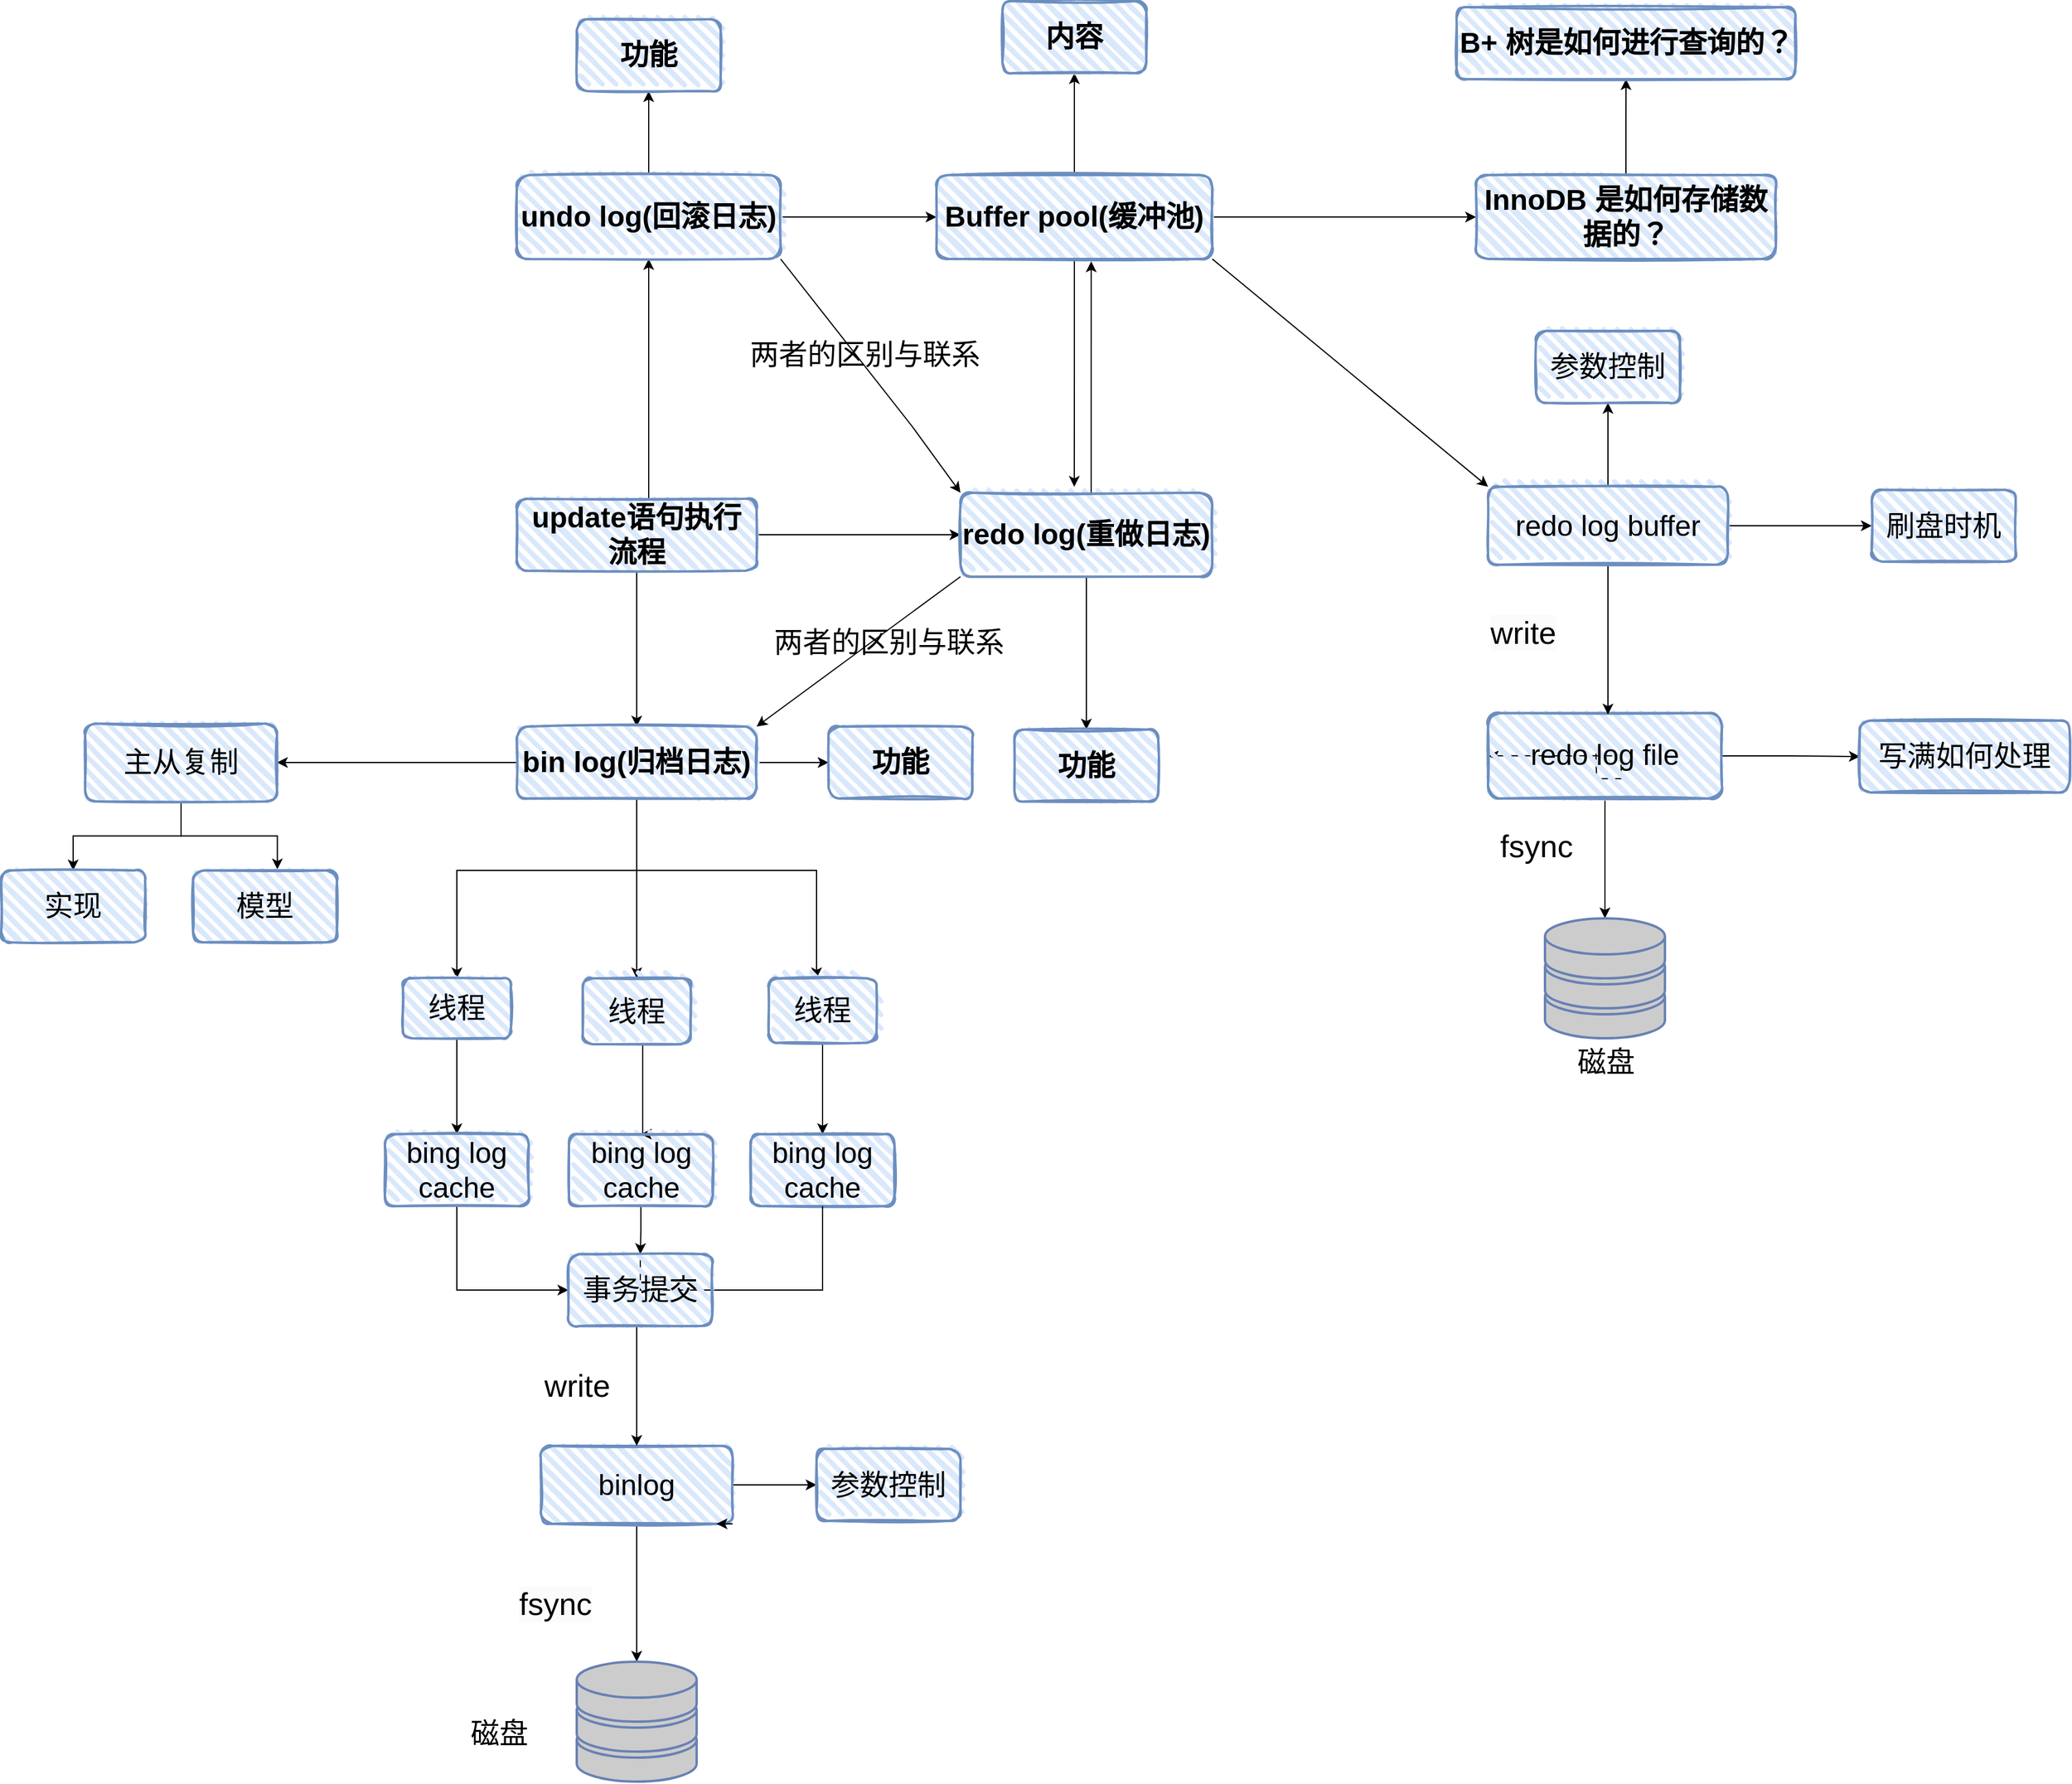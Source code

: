 <mxfile version="20.8.16" type="github">
  <diagram id="e7usdUpXo5iLbDfutmgl" name="第 1 页">
    <mxGraphModel dx="3084" dy="2359" grid="1" gridSize="10" guides="1" tooltips="1" connect="1" arrows="1" fold="1" page="1" pageScale="1" pageWidth="827" pageHeight="1169" math="0" shadow="0">
      <root>
        <mxCell id="0" />
        <mxCell id="1" parent="0" />
        <mxCell id="0c3AmFxdO18scSqZdb3u-10" style="edgeStyle=orthogonalEdgeStyle;rounded=0;orthogonalLoop=1;jettySize=auto;html=1;entryX=0.5;entryY=1;entryDx=0;entryDy=0;" parent="1" source="0c3AmFxdO18scSqZdb3u-2" target="0c3AmFxdO18scSqZdb3u-4" edge="1">
          <mxGeometry relative="1" as="geometry">
            <Array as="points">
              <mxPoint x="420" y="230" />
              <mxPoint x="420" y="230" />
            </Array>
          </mxGeometry>
        </mxCell>
        <mxCell id="0c3AmFxdO18scSqZdb3u-11" style="edgeStyle=orthogonalEdgeStyle;rounded=0;orthogonalLoop=1;jettySize=auto;html=1;entryX=0;entryY=0.5;entryDx=0;entryDy=0;" parent="1" source="0c3AmFxdO18scSqZdb3u-2" target="0c3AmFxdO18scSqZdb3u-6" edge="1">
          <mxGeometry relative="1" as="geometry" />
        </mxCell>
        <mxCell id="LtfJeAL9DBpkxnp7Dvny-33" style="edgeStyle=orthogonalEdgeStyle;rounded=0;orthogonalLoop=1;jettySize=auto;html=1;entryX=0.5;entryY=0;entryDx=0;entryDy=0;fontSize=24;" edge="1" parent="1" source="0c3AmFxdO18scSqZdb3u-2" target="ASMzy9aAmaaJTqnwQeLn-1">
          <mxGeometry relative="1" as="geometry" />
        </mxCell>
        <mxCell id="0c3AmFxdO18scSqZdb3u-2" value="update语句执行流程" style="rounded=1;whiteSpace=wrap;html=1;strokeWidth=2;fillWeight=4;hachureGap=8;hachureAngle=45;fillColor=#dae8fc;sketch=1;glass=0;strokeColor=#6c8ebf;fontSize=24;fontStyle=1" parent="1" vertex="1">
          <mxGeometry x="310" y="290" width="200" height="60" as="geometry" />
        </mxCell>
        <mxCell id="0c3AmFxdO18scSqZdb3u-12" style="edgeStyle=orthogonalEdgeStyle;rounded=0;orthogonalLoop=1;jettySize=auto;html=1;entryX=0;entryY=0.5;entryDx=0;entryDy=0;" parent="1" source="0c3AmFxdO18scSqZdb3u-4" target="0c3AmFxdO18scSqZdb3u-9" edge="1">
          <mxGeometry relative="1" as="geometry" />
        </mxCell>
        <mxCell id="LtfJeAL9DBpkxnp7Dvny-20" value="" style="edgeStyle=orthogonalEdgeStyle;rounded=0;orthogonalLoop=1;jettySize=auto;html=1;" edge="1" parent="1" source="0c3AmFxdO18scSqZdb3u-4" target="LtfJeAL9DBpkxnp7Dvny-19">
          <mxGeometry relative="1" as="geometry" />
        </mxCell>
        <mxCell id="0c3AmFxdO18scSqZdb3u-4" value="undo log(回滚日志)" style="rounded=1;whiteSpace=wrap;html=1;strokeWidth=2;fillWeight=4;hachureGap=8;hachureAngle=45;fillColor=#dae8fc;sketch=1;glass=0;strokeColor=#6c8ebf;fontSize=24;fontStyle=1" parent="1" vertex="1">
          <mxGeometry x="310" y="20" width="220" height="70" as="geometry" />
        </mxCell>
        <mxCell id="0c3AmFxdO18scSqZdb3u-50" style="edgeStyle=orthogonalEdgeStyle;rounded=0;orthogonalLoop=1;jettySize=auto;html=1;entryX=0.561;entryY=1.029;entryDx=0;entryDy=0;entryPerimeter=0;fontSize=24;" parent="1" source="0c3AmFxdO18scSqZdb3u-6" target="0c3AmFxdO18scSqZdb3u-9" edge="1">
          <mxGeometry relative="1" as="geometry">
            <Array as="points">
              <mxPoint x="789" y="230" />
              <mxPoint x="789" y="230" />
            </Array>
          </mxGeometry>
        </mxCell>
        <mxCell id="LtfJeAL9DBpkxnp7Dvny-28" value="" style="edgeStyle=orthogonalEdgeStyle;rounded=0;orthogonalLoop=1;jettySize=auto;html=1;fontSize=24;" edge="1" parent="1" source="0c3AmFxdO18scSqZdb3u-6" target="LtfJeAL9DBpkxnp7Dvny-27">
          <mxGeometry relative="1" as="geometry" />
        </mxCell>
        <mxCell id="0c3AmFxdO18scSqZdb3u-6" value="redo log(重做日志)" style="rounded=1;whiteSpace=wrap;html=1;strokeWidth=2;fillWeight=4;hachureGap=8;hachureAngle=45;fillColor=#dae8fc;sketch=1;glass=0;strokeColor=#6c8ebf;fontSize=24;fontStyle=1" parent="1" vertex="1">
          <mxGeometry x="680" y="285" width="210" height="70" as="geometry" />
        </mxCell>
        <mxCell id="0c3AmFxdO18scSqZdb3u-14" value="" style="edgeStyle=orthogonalEdgeStyle;rounded=0;orthogonalLoop=1;jettySize=auto;html=1;" parent="1" source="0c3AmFxdO18scSqZdb3u-9" target="0c3AmFxdO18scSqZdb3u-13" edge="1">
          <mxGeometry relative="1" as="geometry" />
        </mxCell>
        <mxCell id="0c3AmFxdO18scSqZdb3u-19" style="edgeStyle=orthogonalEdgeStyle;rounded=0;orthogonalLoop=1;jettySize=auto;html=1;entryX=0.452;entryY=-0.071;entryDx=0;entryDy=0;entryPerimeter=0;" parent="1" source="0c3AmFxdO18scSqZdb3u-9" target="0c3AmFxdO18scSqZdb3u-6" edge="1">
          <mxGeometry relative="1" as="geometry" />
        </mxCell>
        <mxCell id="LtfJeAL9DBpkxnp7Dvny-26" value="" style="edgeStyle=orthogonalEdgeStyle;rounded=0;orthogonalLoop=1;jettySize=auto;html=1;fontSize=24;" edge="1" parent="1" source="0c3AmFxdO18scSqZdb3u-9" target="LtfJeAL9DBpkxnp7Dvny-25">
          <mxGeometry relative="1" as="geometry" />
        </mxCell>
        <mxCell id="0c3AmFxdO18scSqZdb3u-9" value="Buffer pool(缓冲池)" style="rounded=1;whiteSpace=wrap;html=1;strokeWidth=2;fillWeight=4;hachureGap=8;hachureAngle=45;fillColor=#dae8fc;sketch=1;glass=0;strokeColor=#6c8ebf;fontSize=24;fontStyle=1" parent="1" vertex="1">
          <mxGeometry x="660" y="20" width="230" height="70" as="geometry" />
        </mxCell>
        <mxCell id="0c3AmFxdO18scSqZdb3u-18" value="" style="edgeStyle=orthogonalEdgeStyle;rounded=0;orthogonalLoop=1;jettySize=auto;html=1;" parent="1" source="0c3AmFxdO18scSqZdb3u-13" target="0c3AmFxdO18scSqZdb3u-17" edge="1">
          <mxGeometry relative="1" as="geometry" />
        </mxCell>
        <mxCell id="0c3AmFxdO18scSqZdb3u-13" value="InnoDB 是如何存储数据的？" style="whiteSpace=wrap;html=1;fontSize=24;fillColor=#dae8fc;strokeColor=#6c8ebf;rounded=1;strokeWidth=2;fillWeight=4;hachureGap=8;hachureAngle=45;sketch=1;glass=0;fontStyle=1;" parent="1" vertex="1">
          <mxGeometry x="1110" y="20" width="250" height="70" as="geometry" />
        </mxCell>
        <mxCell id="0c3AmFxdO18scSqZdb3u-17" value="B+ 树是如何进行查询的？" style="whiteSpace=wrap;html=1;fontSize=24;fillColor=#dae8fc;strokeColor=#6c8ebf;rounded=1;strokeWidth=2;fillWeight=4;hachureGap=8;hachureAngle=45;sketch=1;glass=0;fontStyle=1;" parent="1" vertex="1">
          <mxGeometry x="1093.75" y="-120" width="282.5" height="60" as="geometry" />
        </mxCell>
        <mxCell id="0c3AmFxdO18scSqZdb3u-22" value="" style="endArrow=classic;html=1;rounded=0;entryX=0;entryY=0;entryDx=0;entryDy=0;exitX=1;exitY=1;exitDx=0;exitDy=0;" parent="1" source="0c3AmFxdO18scSqZdb3u-4" target="0c3AmFxdO18scSqZdb3u-6" edge="1">
          <mxGeometry width="50" height="50" relative="1" as="geometry">
            <mxPoint x="570" y="200" as="sourcePoint" />
            <mxPoint x="640" y="160" as="targetPoint" />
            <Array as="points">
              <mxPoint x="640" y="230" />
            </Array>
          </mxGeometry>
        </mxCell>
        <mxCell id="0c3AmFxdO18scSqZdb3u-44" style="edgeStyle=orthogonalEdgeStyle;rounded=0;orthogonalLoop=1;jettySize=auto;html=1;entryX=0;entryY=0.5;entryDx=0;entryDy=0;fontSize=24;" parent="1" target="0c3AmFxdO18scSqZdb3u-30" edge="1">
          <mxGeometry relative="1" as="geometry">
            <mxPoint x="1210" y="502.5" as="sourcePoint" />
          </mxGeometry>
        </mxCell>
        <mxCell id="0c3AmFxdO18scSqZdb3u-56" style="edgeStyle=orthogonalEdgeStyle;rounded=0;orthogonalLoop=1;jettySize=auto;html=1;entryX=0;entryY=0.5;entryDx=0;entryDy=0;fontSize=24;" parent="1" source="0c3AmFxdO18scSqZdb3u-30" target="0c3AmFxdO18scSqZdb3u-48" edge="1">
          <mxGeometry relative="1" as="geometry" />
        </mxCell>
        <mxCell id="0c3AmFxdO18scSqZdb3u-59" style="edgeStyle=orthogonalEdgeStyle;rounded=0;orthogonalLoop=1;jettySize=auto;html=1;entryX=0.5;entryY=0;entryDx=0;entryDy=0;entryPerimeter=0;fontSize=24;" parent="1" source="0c3AmFxdO18scSqZdb3u-30" target="0c3AmFxdO18scSqZdb3u-58" edge="1">
          <mxGeometry relative="1" as="geometry" />
        </mxCell>
        <mxCell id="0c3AmFxdO18scSqZdb3u-30" value="redo log file" style="whiteSpace=wrap;html=1;fontSize=24;fillColor=#dae8fc;strokeColor=#6c8ebf;rounded=1;glass=0;sketch=1;fillWeight=4;hachureGap=8;hachureAngle=45;strokeWidth=2;" parent="1" vertex="1">
          <mxGeometry x="1120" y="468.75" width="195" height="71.25" as="geometry" />
        </mxCell>
        <mxCell id="0c3AmFxdO18scSqZdb3u-48" value="写满如何处理" style="whiteSpace=wrap;html=1;fontSize=24;fillColor=#dae8fc;strokeColor=#6c8ebf;rounded=1;glass=0;sketch=1;fillWeight=4;hachureGap=8;hachureAngle=45;strokeWidth=2;" parent="1" vertex="1">
          <mxGeometry x="1430" y="475" width="175" height="60" as="geometry" />
        </mxCell>
        <mxCell id="0c3AmFxdO18scSqZdb3u-55" style="edgeStyle=orthogonalEdgeStyle;rounded=0;orthogonalLoop=1;jettySize=auto;html=1;fontSize=24;" parent="1" source="0c3AmFxdO18scSqZdb3u-52" edge="1">
          <mxGeometry relative="1" as="geometry">
            <mxPoint x="1220" y="470" as="targetPoint" />
            <Array as="points">
              <mxPoint x="1220" y="400" />
              <mxPoint x="1220" y="400" />
            </Array>
          </mxGeometry>
        </mxCell>
        <mxCell id="LtfJeAL9DBpkxnp7Dvny-30" value="" style="edgeStyle=orthogonalEdgeStyle;rounded=0;orthogonalLoop=1;jettySize=auto;html=1;fontSize=24;" edge="1" parent="1" source="0c3AmFxdO18scSqZdb3u-52" target="LtfJeAL9DBpkxnp7Dvny-29">
          <mxGeometry relative="1" as="geometry" />
        </mxCell>
        <mxCell id="LtfJeAL9DBpkxnp7Dvny-32" value="" style="edgeStyle=orthogonalEdgeStyle;rounded=0;orthogonalLoop=1;jettySize=auto;html=1;fontSize=24;" edge="1" parent="1" source="0c3AmFxdO18scSqZdb3u-52" target="LtfJeAL9DBpkxnp7Dvny-31">
          <mxGeometry relative="1" as="geometry" />
        </mxCell>
        <mxCell id="0c3AmFxdO18scSqZdb3u-52" value="redo log buffer" style="whiteSpace=wrap;html=1;rounded=1;glass=0;sketch=1;fillWeight=4;hachureGap=8;hachureAngle=45;strokeColor=#6c8ebf;strokeWidth=2;fontFamily=Helvetica;fontSize=24;fontColor=default;fillColor=#dae8fc;" parent="1" vertex="1">
          <mxGeometry x="1120" y="280" width="200" height="65" as="geometry" />
        </mxCell>
        <mxCell id="0c3AmFxdO18scSqZdb3u-53" value="" style="endArrow=classic;html=1;rounded=0;fontSize=24;exitX=1;exitY=1;exitDx=0;exitDy=0;" parent="1" source="0c3AmFxdO18scSqZdb3u-9" edge="1">
          <mxGeometry width="50" height="50" relative="1" as="geometry">
            <mxPoint x="1090" y="250" as="sourcePoint" />
            <mxPoint x="1120" y="280" as="targetPoint" />
          </mxGeometry>
        </mxCell>
        <mxCell id="0c3AmFxdO18scSqZdb3u-58" value="" style="fontColor=#0066CC;verticalAlign=top;verticalLabelPosition=bottom;labelPosition=center;align=center;html=1;outlineConnect=0;fillColor=#CCCCCC;strokeColor=#6881B3;gradientColor=none;gradientDirection=north;strokeWidth=2;shape=mxgraph.networks.storage;fontSize=24;" parent="1" vertex="1">
          <mxGeometry x="1167.5" y="640" width="100" height="100" as="geometry" />
        </mxCell>
        <mxCell id="0c3AmFxdO18scSqZdb3u-60" value="磁盘" style="text;html=1;align=center;verticalAlign=middle;resizable=0;points=[];autosize=1;strokeColor=none;fillColor=none;fontSize=24;" parent="1" vertex="1">
          <mxGeometry x="1182.5" y="740" width="70" height="40" as="geometry" />
        </mxCell>
        <mxCell id="LtfJeAL9DBpkxnp7Dvny-4" style="edgeStyle=orthogonalEdgeStyle;rounded=0;orthogonalLoop=1;jettySize=auto;html=1;entryX=0.5;entryY=0;entryDx=0;entryDy=0;" edge="1" parent="1" source="ASMzy9aAmaaJTqnwQeLn-1" target="RjXducxcz7Og2gROmxH5-5">
          <mxGeometry relative="1" as="geometry">
            <Array as="points">
              <mxPoint x="410" y="600" />
              <mxPoint x="260" y="600" />
              <mxPoint x="260" y="690" />
            </Array>
          </mxGeometry>
        </mxCell>
        <mxCell id="LtfJeAL9DBpkxnp7Dvny-5" style="edgeStyle=orthogonalEdgeStyle;rounded=0;orthogonalLoop=1;jettySize=auto;html=1;entryX=0.5;entryY=0;entryDx=0;entryDy=0;" edge="1" parent="1" source="ASMzy9aAmaaJTqnwQeLn-1" target="RjXducxcz7Og2gROmxH5-7">
          <mxGeometry relative="1" as="geometry">
            <Array as="points">
              <mxPoint x="410" y="660" />
            </Array>
          </mxGeometry>
        </mxCell>
        <mxCell id="LtfJeAL9DBpkxnp7Dvny-7" style="edgeStyle=orthogonalEdgeStyle;rounded=0;orthogonalLoop=1;jettySize=auto;html=1;" edge="1" parent="1" source="ASMzy9aAmaaJTqnwQeLn-1" target="RjXducxcz7Og2gROmxH5-6">
          <mxGeometry relative="1" as="geometry">
            <Array as="points">
              <mxPoint x="410" y="600" />
              <mxPoint x="560" y="600" />
            </Array>
          </mxGeometry>
        </mxCell>
        <mxCell id="LtfJeAL9DBpkxnp7Dvny-35" style="edgeStyle=orthogonalEdgeStyle;rounded=0;orthogonalLoop=1;jettySize=auto;html=1;entryX=1;entryY=0.5;entryDx=0;entryDy=0;fontSize=24;" edge="1" parent="1" source="ASMzy9aAmaaJTqnwQeLn-1" target="ASMzy9aAmaaJTqnwQeLn-6">
          <mxGeometry relative="1" as="geometry" />
        </mxCell>
        <mxCell id="LtfJeAL9DBpkxnp7Dvny-46" value="" style="edgeStyle=orthogonalEdgeStyle;rounded=0;orthogonalLoop=1;jettySize=auto;html=1;fontSize=24;" edge="1" parent="1" source="ASMzy9aAmaaJTqnwQeLn-1" target="LtfJeAL9DBpkxnp7Dvny-45">
          <mxGeometry relative="1" as="geometry" />
        </mxCell>
        <mxCell id="ASMzy9aAmaaJTqnwQeLn-1" value="bin log(归档日志)" style="rounded=1;whiteSpace=wrap;html=1;strokeWidth=2;fillWeight=4;hachureGap=8;hachureAngle=45;fillColor=#dae8fc;sketch=1;glass=0;strokeColor=#6c8ebf;fontSize=24;fontStyle=1" parent="1" vertex="1">
          <mxGeometry x="310" y="480" width="200" height="60" as="geometry" />
        </mxCell>
        <mxCell id="LtfJeAL9DBpkxnp7Dvny-13" value="" style="edgeStyle=orthogonalEdgeStyle;rounded=0;orthogonalLoop=1;jettySize=auto;html=1;" edge="1" parent="1" source="ASMzy9aAmaaJTqnwQeLn-6" target="LtfJeAL9DBpkxnp7Dvny-12">
          <mxGeometry relative="1" as="geometry" />
        </mxCell>
        <mxCell id="LtfJeAL9DBpkxnp7Dvny-36" style="edgeStyle=orthogonalEdgeStyle;rounded=0;orthogonalLoop=1;jettySize=auto;html=1;entryX=0.586;entryY=-0.014;entryDx=0;entryDy=0;entryPerimeter=0;fontSize=24;" edge="1" parent="1" source="ASMzy9aAmaaJTqnwQeLn-6" target="LtfJeAL9DBpkxnp7Dvny-15">
          <mxGeometry relative="1" as="geometry" />
        </mxCell>
        <mxCell id="ASMzy9aAmaaJTqnwQeLn-6" value="主从复制" style="whiteSpace=wrap;html=1;rounded=1;glass=0;sketch=1;fillWeight=4;hachureGap=8;hachureAngle=45;strokeColor=#6c8ebf;strokeWidth=2;fontFamily=Helvetica;fontSize=24;fontColor=default;fillColor=#dae8fc;" parent="1" vertex="1">
          <mxGeometry x="-50" y="477.5" width="160" height="65" as="geometry" />
        </mxCell>
        <mxCell id="RjXducxcz7Og2gROmxH5-13" value="" style="edgeStyle=orthogonalEdgeStyle;rounded=0;orthogonalLoop=1;jettySize=auto;html=1;" parent="1" source="RjXducxcz7Og2gROmxH5-5" target="RjXducxcz7Og2gROmxH5-12" edge="1">
          <mxGeometry relative="1" as="geometry" />
        </mxCell>
        <mxCell id="RjXducxcz7Og2gROmxH5-5" value="线程" style="whiteSpace=wrap;html=1;rounded=1;glass=0;sketch=1;fillWeight=4;hachureGap=8;hachureAngle=45;strokeColor=#6c8ebf;strokeWidth=2;fontFamily=Helvetica;fontSize=24;fontColor=default;fillColor=#dae8fc;" parent="1" vertex="1">
          <mxGeometry x="215" y="690" width="90" height="50" as="geometry" />
        </mxCell>
        <mxCell id="LtfJeAL9DBpkxnp7Dvny-37" style="edgeStyle=orthogonalEdgeStyle;rounded=0;orthogonalLoop=1;jettySize=auto;html=1;entryX=0.5;entryY=0;entryDx=0;entryDy=0;fontSize=24;" edge="1" parent="1" source="RjXducxcz7Og2gROmxH5-6" target="RjXducxcz7Og2gROmxH5-15">
          <mxGeometry relative="1" as="geometry" />
        </mxCell>
        <mxCell id="RjXducxcz7Og2gROmxH5-6" value="线程" style="whiteSpace=wrap;html=1;rounded=1;glass=0;sketch=1;fillWeight=4;hachureGap=8;hachureAngle=45;strokeColor=#6c8ebf;strokeWidth=2;fontFamily=Helvetica;fontSize=24;fontColor=default;fillColor=#dae8fc;" parent="1" vertex="1">
          <mxGeometry x="520" y="690" width="90" height="53.75" as="geometry" />
        </mxCell>
        <mxCell id="RjXducxcz7Og2gROmxH5-16" style="edgeStyle=orthogonalEdgeStyle;rounded=0;orthogonalLoop=1;jettySize=auto;html=1;entryX=0.5;entryY=0;entryDx=0;entryDy=0;" parent="1" source="RjXducxcz7Og2gROmxH5-7" target="RjXducxcz7Og2gROmxH5-14" edge="1">
          <mxGeometry relative="1" as="geometry">
            <Array as="points">
              <mxPoint x="415" y="750" />
              <mxPoint x="415" y="750" />
            </Array>
          </mxGeometry>
        </mxCell>
        <mxCell id="RjXducxcz7Og2gROmxH5-7" value="线程" style="whiteSpace=wrap;html=1;rounded=1;glass=0;sketch=1;fillWeight=4;hachureGap=8;hachureAngle=45;strokeColor=#6c8ebf;strokeWidth=2;fontFamily=Helvetica;fontSize=24;fontColor=default;fillColor=#dae8fc;" parent="1" vertex="1">
          <mxGeometry x="365" y="690" width="90" height="55" as="geometry" />
        </mxCell>
        <mxCell id="LtfJeAL9DBpkxnp7Dvny-55" style="edgeStyle=orthogonalEdgeStyle;rounded=0;orthogonalLoop=1;jettySize=auto;html=1;fontSize=24;entryX=0;entryY=0.5;entryDx=0;entryDy=0;" edge="1" parent="1" source="RjXducxcz7Og2gROmxH5-12" target="LtfJeAL9DBpkxnp7Dvny-53">
          <mxGeometry relative="1" as="geometry">
            <mxPoint x="340" y="950" as="targetPoint" />
            <Array as="points">
              <mxPoint x="260" y="950" />
            </Array>
          </mxGeometry>
        </mxCell>
        <mxCell id="RjXducxcz7Og2gROmxH5-12" value="bing log cache" style="whiteSpace=wrap;html=1;fontSize=24;fillColor=#dae8fc;strokeColor=#6c8ebf;rounded=1;glass=0;sketch=1;fillWeight=4;hachureGap=8;hachureAngle=45;strokeWidth=2;" parent="1" vertex="1">
          <mxGeometry x="200" y="820" width="120" height="60" as="geometry" />
        </mxCell>
        <mxCell id="LtfJeAL9DBpkxnp7Dvny-38" style="edgeStyle=orthogonalEdgeStyle;rounded=0;orthogonalLoop=1;jettySize=auto;html=1;entryX=0.5;entryY=0;entryDx=0;entryDy=0;entryPerimeter=0;fontSize=24;" edge="1" parent="1" source="RjXducxcz7Og2gROmxH5-20" target="RjXducxcz7Og2gROmxH5-31">
          <mxGeometry relative="1" as="geometry" />
        </mxCell>
        <mxCell id="LtfJeAL9DBpkxnp7Dvny-40" style="edgeStyle=orthogonalEdgeStyle;rounded=0;orthogonalLoop=1;jettySize=auto;html=1;entryX=0;entryY=0.5;entryDx=0;entryDy=0;fontSize=24;" edge="1" parent="1" source="RjXducxcz7Og2gROmxH5-20" target="LtfJeAL9DBpkxnp7Dvny-39">
          <mxGeometry relative="1" as="geometry" />
        </mxCell>
        <mxCell id="RjXducxcz7Og2gROmxH5-20" value="binlog " style="whiteSpace=wrap;html=1;rounded=1;glass=0;sketch=1;fillWeight=4;hachureGap=8;hachureAngle=45;strokeColor=#6c8ebf;strokeWidth=2;fontFamily=Helvetica;fontSize=24;fontColor=default;fillColor=#dae8fc;" parent="1" vertex="1">
          <mxGeometry x="330" y="1080" width="160" height="65" as="geometry" />
        </mxCell>
        <mxCell id="RjXducxcz7Og2gROmxH5-26" value="&lt;font style=&quot;font-size: 26px;&quot;&gt;write&lt;/font&gt;" style="text;html=1;align=center;verticalAlign=middle;resizable=0;points=[];autosize=1;strokeColor=none;fillColor=none;" parent="1" vertex="1">
          <mxGeometry x="320" y="1010" width="80" height="40" as="geometry" />
        </mxCell>
        <mxCell id="RjXducxcz7Og2gROmxH5-29" value="&lt;span style=&quot;color: rgb(0, 0, 0); font-family: Helvetica; font-size: 26px; font-style: normal; font-variant-ligatures: normal; font-variant-caps: normal; font-weight: 400; letter-spacing: normal; orphans: 2; text-align: center; text-indent: 0px; text-transform: none; widows: 2; word-spacing: 0px; -webkit-text-stroke-width: 0px; background-color: rgb(251, 251, 251); text-decoration-thickness: initial; text-decoration-style: initial; text-decoration-color: initial; float: none; display: inline !important;&quot;&gt;write&lt;/span&gt;" style="text;whiteSpace=wrap;html=1;fontSize=26;" parent="1" vertex="1">
          <mxGeometry x="1120" y="380" width="90" height="50" as="geometry" />
        </mxCell>
        <mxCell id="RjXducxcz7Og2gROmxH5-30" value="fsync" style="text;html=1;align=center;verticalAlign=middle;resizable=0;points=[];autosize=1;strokeColor=none;fillColor=none;fontSize=26;" parent="1" vertex="1">
          <mxGeometry x="1120" y="560" width="80" height="40" as="geometry" />
        </mxCell>
        <mxCell id="RjXducxcz7Og2gROmxH5-31" value="" style="fontColor=#0066CC;verticalAlign=top;verticalLabelPosition=bottom;labelPosition=center;align=center;html=1;outlineConnect=0;fillColor=#CCCCCC;strokeColor=#6881B3;gradientColor=none;gradientDirection=north;strokeWidth=2;shape=mxgraph.networks.storage;fontSize=24;" parent="1" vertex="1">
          <mxGeometry x="360" y="1260" width="100" height="100" as="geometry" />
        </mxCell>
        <mxCell id="RjXducxcz7Og2gROmxH5-32" value="磁盘" style="text;html=1;align=center;verticalAlign=middle;resizable=0;points=[];autosize=1;strokeColor=none;fillColor=none;fontSize=24;" parent="1" vertex="1">
          <mxGeometry x="260" y="1300" width="70" height="40" as="geometry" />
        </mxCell>
        <mxCell id="RjXducxcz7Og2gROmxH5-34" value="&lt;span style=&quot;color: rgb(0, 0, 0); font-family: Helvetica; font-size: 26px; font-style: normal; font-variant-ligatures: normal; font-variant-caps: normal; font-weight: 400; letter-spacing: normal; orphans: 2; text-align: center; text-indent: 0px; text-transform: none; widows: 2; word-spacing: 0px; -webkit-text-stroke-width: 0px; background-color: rgb(251, 251, 251); text-decoration-thickness: initial; text-decoration-style: initial; text-decoration-color: initial; float: none; display: inline !important;&quot;&gt;fsync&lt;/span&gt;" style="text;whiteSpace=wrap;html=1;fontSize=26;" parent="1" vertex="1">
          <mxGeometry x="310" y="1190" width="90" height="50" as="geometry" />
        </mxCell>
        <mxCell id="RjXducxcz7Og2gROmxH5-15" value="bing log cache" style="whiteSpace=wrap;html=1;fontSize=24;fillColor=#dae8fc;strokeColor=#6c8ebf;rounded=1;glass=0;sketch=1;fillWeight=4;hachureGap=8;hachureAngle=45;strokeWidth=2;" parent="1" vertex="1">
          <mxGeometry x="505" y="820" width="120" height="60" as="geometry" />
        </mxCell>
        <mxCell id="LtfJeAL9DBpkxnp7Dvny-56" style="edgeStyle=orthogonalEdgeStyle;rounded=0;orthogonalLoop=1;jettySize=auto;html=1;entryX=0.5;entryY=0;entryDx=0;entryDy=0;fontSize=24;" edge="1" parent="1" source="RjXducxcz7Og2gROmxH5-14" target="LtfJeAL9DBpkxnp7Dvny-53">
          <mxGeometry relative="1" as="geometry" />
        </mxCell>
        <mxCell id="RjXducxcz7Og2gROmxH5-14" value="bing log cache" style="whiteSpace=wrap;html=1;fontSize=24;fillColor=#dae8fc;strokeColor=#6c8ebf;rounded=1;glass=0;sketch=1;fillWeight=4;hachureGap=8;hachureAngle=45;strokeWidth=2;" parent="1" vertex="1">
          <mxGeometry x="353.5" y="820" width="120" height="60" as="geometry" />
        </mxCell>
        <mxCell id="LtfJeAL9DBpkxnp7Dvny-12" value="实现" style="whiteSpace=wrap;html=1;fontSize=24;fillColor=#dae8fc;strokeColor=#6c8ebf;rounded=1;glass=0;sketch=1;fillWeight=4;hachureGap=8;hachureAngle=45;strokeWidth=2;" vertex="1" parent="1">
          <mxGeometry x="-120" y="600" width="120" height="60" as="geometry" />
        </mxCell>
        <mxCell id="LtfJeAL9DBpkxnp7Dvny-15" value="模型" style="whiteSpace=wrap;html=1;rounded=1;glass=0;sketch=1;fillWeight=4;hachureGap=8;hachureAngle=45;strokeColor=#6c8ebf;strokeWidth=2;fontFamily=Helvetica;fontSize=24;fontColor=default;fillColor=#dae8fc;" vertex="1" parent="1">
          <mxGeometry x="40" y="600" width="120" height="60" as="geometry" />
        </mxCell>
        <mxCell id="LtfJeAL9DBpkxnp7Dvny-19" value="功能" style="whiteSpace=wrap;html=1;fontSize=24;fillColor=#dae8fc;strokeColor=#6c8ebf;rounded=1;strokeWidth=2;fillWeight=4;hachureGap=8;hachureAngle=45;sketch=1;glass=0;fontStyle=1;" vertex="1" parent="1">
          <mxGeometry x="360" y="-110" width="120" height="60" as="geometry" />
        </mxCell>
        <mxCell id="LtfJeAL9DBpkxnp7Dvny-24" value="&lt;font style=&quot;font-size: 24px;&quot;&gt;两者的区别与联系&lt;/font&gt;" style="text;html=1;align=center;verticalAlign=middle;resizable=0;points=[];autosize=1;strokeColor=none;fillColor=none;" vertex="1" parent="1">
          <mxGeometry x="490" y="150" width="220" height="40" as="geometry" />
        </mxCell>
        <mxCell id="LtfJeAL9DBpkxnp7Dvny-25" value="内容" style="whiteSpace=wrap;html=1;fontSize=24;fillColor=#dae8fc;strokeColor=#6c8ebf;rounded=1;strokeWidth=2;fillWeight=4;hachureGap=8;hachureAngle=45;sketch=1;glass=0;fontStyle=1;" vertex="1" parent="1">
          <mxGeometry x="715" y="-125" width="120" height="60" as="geometry" />
        </mxCell>
        <mxCell id="LtfJeAL9DBpkxnp7Dvny-27" value="功能" style="whiteSpace=wrap;html=1;fontSize=24;fillColor=#dae8fc;strokeColor=#6c8ebf;rounded=1;strokeWidth=2;fillWeight=4;hachureGap=8;hachureAngle=45;sketch=1;glass=0;fontStyle=1;" vertex="1" parent="1">
          <mxGeometry x="725" y="482.5" width="120" height="60" as="geometry" />
        </mxCell>
        <mxCell id="LtfJeAL9DBpkxnp7Dvny-29" value="参数控制" style="whiteSpace=wrap;html=1;fontSize=24;fillColor=#dae8fc;strokeColor=#6c8ebf;rounded=1;glass=0;sketch=1;fillWeight=4;hachureGap=8;hachureAngle=45;strokeWidth=2;" vertex="1" parent="1">
          <mxGeometry x="1160" y="150" width="120" height="60" as="geometry" />
        </mxCell>
        <mxCell id="LtfJeAL9DBpkxnp7Dvny-31" value="刷盘时机" style="whiteSpace=wrap;html=1;fontSize=24;fillColor=#dae8fc;strokeColor=#6c8ebf;rounded=1;glass=0;sketch=1;fillWeight=4;hachureGap=8;hachureAngle=45;strokeWidth=2;" vertex="1" parent="1">
          <mxGeometry x="1440" y="282.5" width="120" height="60" as="geometry" />
        </mxCell>
        <mxCell id="LtfJeAL9DBpkxnp7Dvny-39" value="参数控制" style="whiteSpace=wrap;html=1;fontSize=24;fillColor=#dae8fc;strokeColor=#6c8ebf;rounded=1;glass=0;sketch=1;fillWeight=4;hachureGap=8;hachureAngle=45;strokeWidth=2;" vertex="1" parent="1">
          <mxGeometry x="560" y="1082.5" width="120" height="60" as="geometry" />
        </mxCell>
        <mxCell id="LtfJeAL9DBpkxnp7Dvny-43" value="" style="endArrow=classic;html=1;rounded=0;entryX=1;entryY=0;entryDx=0;entryDy=0;exitX=0;exitY=1;exitDx=0;exitDy=0;" edge="1" parent="1" source="0c3AmFxdO18scSqZdb3u-6" target="ASMzy9aAmaaJTqnwQeLn-1">
          <mxGeometry width="50" height="50" relative="1" as="geometry">
            <mxPoint x="555" y="350" as="sourcePoint" />
            <mxPoint x="705" y="545" as="targetPoint" />
            <Array as="points" />
          </mxGeometry>
        </mxCell>
        <mxCell id="LtfJeAL9DBpkxnp7Dvny-44" value="&lt;font style=&quot;font-size: 24px;&quot;&gt;两者的区别与联系&lt;/font&gt;" style="text;html=1;align=center;verticalAlign=middle;resizable=0;points=[];autosize=1;strokeColor=none;fillColor=none;" vertex="1" parent="1">
          <mxGeometry x="510" y="390" width="220" height="40" as="geometry" />
        </mxCell>
        <mxCell id="LtfJeAL9DBpkxnp7Dvny-45" value="功能" style="whiteSpace=wrap;html=1;fontSize=24;fillColor=#dae8fc;strokeColor=#6c8ebf;rounded=1;strokeWidth=2;fillWeight=4;hachureGap=8;hachureAngle=45;sketch=1;glass=0;fontStyle=1;" vertex="1" parent="1">
          <mxGeometry x="570" y="480" width="120" height="60" as="geometry" />
        </mxCell>
        <mxCell id="LtfJeAL9DBpkxnp7Dvny-47" style="edgeStyle=orthogonalEdgeStyle;rounded=0;orthogonalLoop=1;jettySize=auto;html=1;exitX=1;exitY=1;exitDx=0;exitDy=0;entryX=0.916;entryY=1.003;entryDx=0;entryDy=0;entryPerimeter=0;fontSize=24;" edge="1" parent="1" source="RjXducxcz7Og2gROmxH5-20" target="RjXducxcz7Og2gROmxH5-20">
          <mxGeometry relative="1" as="geometry" />
        </mxCell>
        <mxCell id="LtfJeAL9DBpkxnp7Dvny-54" value="" style="edgeStyle=orthogonalEdgeStyle;rounded=0;orthogonalLoop=1;jettySize=auto;html=1;entryX=0.5;entryY=0;entryDx=0;entryDy=0;fontSize=24;endArrow=none;" edge="1" parent="1" source="RjXducxcz7Og2gROmxH5-15" target="LtfJeAL9DBpkxnp7Dvny-53">
          <mxGeometry relative="1" as="geometry">
            <mxPoint x="565.0" y="880" as="sourcePoint" />
            <mxPoint x="413.5" y="1012.5" as="targetPoint" />
            <Array as="points">
              <mxPoint x="565" y="950" />
            </Array>
          </mxGeometry>
        </mxCell>
        <mxCell id="LtfJeAL9DBpkxnp7Dvny-57" style="edgeStyle=orthogonalEdgeStyle;rounded=0;orthogonalLoop=1;jettySize=auto;html=1;entryX=0.5;entryY=0;entryDx=0;entryDy=0;fontSize=24;" edge="1" parent="1" source="LtfJeAL9DBpkxnp7Dvny-53" target="RjXducxcz7Og2gROmxH5-20">
          <mxGeometry relative="1" as="geometry">
            <Array as="points">
              <mxPoint x="410" y="1000" />
              <mxPoint x="410" y="1000" />
            </Array>
          </mxGeometry>
        </mxCell>
        <mxCell id="LtfJeAL9DBpkxnp7Dvny-53" value="事务提交" style="whiteSpace=wrap;html=1;rounded=1;glass=0;sketch=1;fillWeight=4;hachureGap=8;hachureAngle=45;strokeColor=#6c8ebf;strokeWidth=2;fontFamily=Helvetica;fontSize=24;fontColor=default;fillColor=#dae8fc;" vertex="1" parent="1">
          <mxGeometry x="353" y="920" width="120" height="60" as="geometry" />
        </mxCell>
      </root>
    </mxGraphModel>
  </diagram>
</mxfile>

